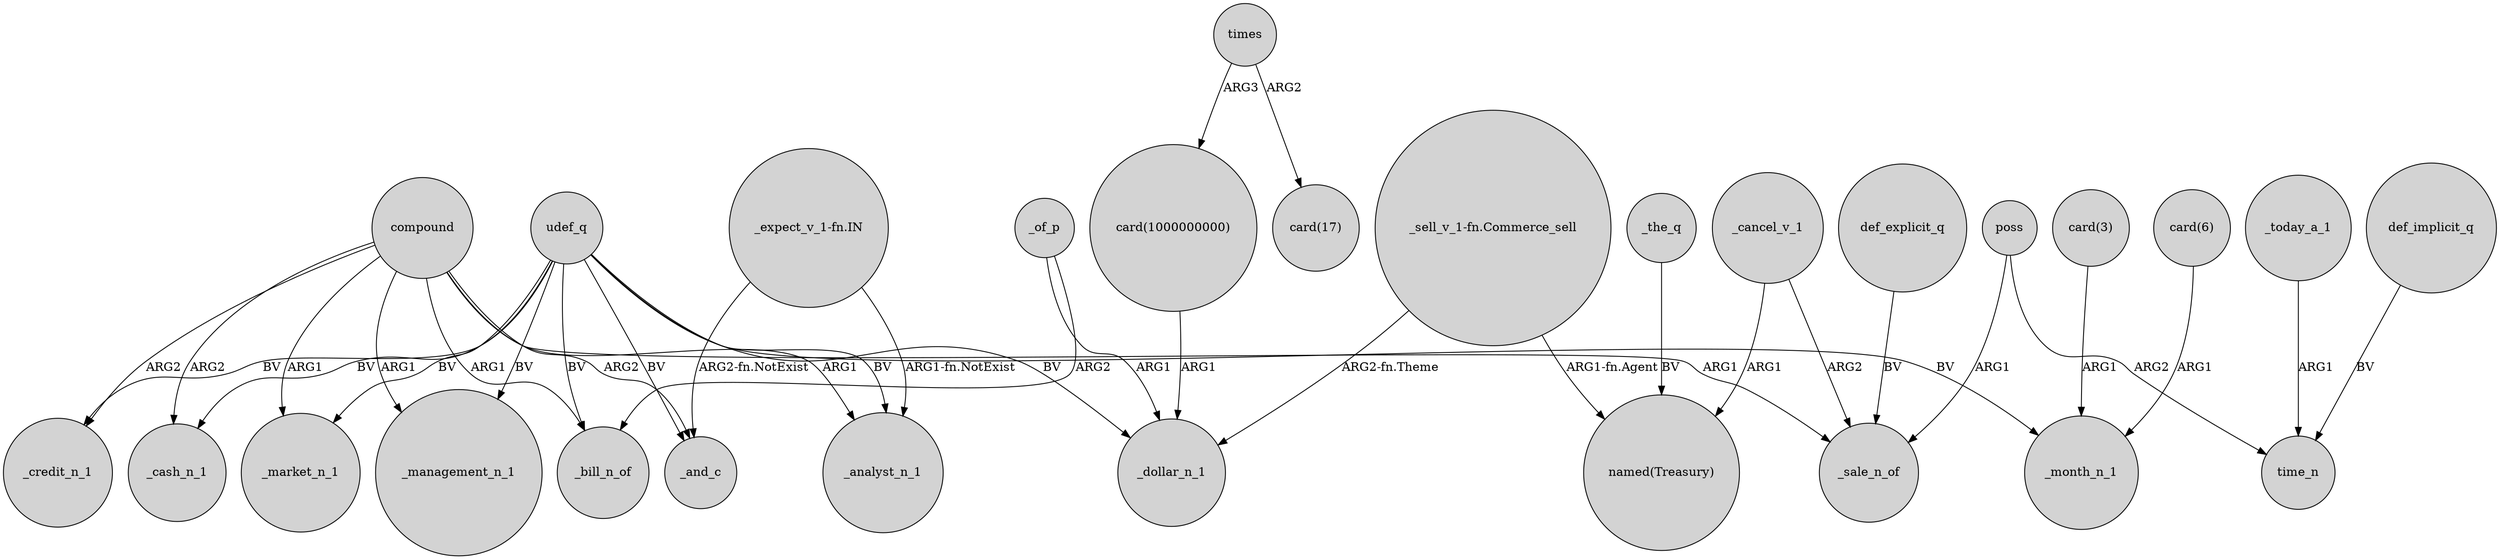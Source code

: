 digraph {
	node [shape=circle style=filled]
	_cancel_v_1 -> _sale_n_of [label=ARG2]
	_today_a_1 -> time_n [label=ARG1]
	_cancel_v_1 -> "named(Treasury)" [label=ARG1]
	compound -> _bill_n_of [label=ARG1]
	udef_q -> _credit_n_1 [label=BV]
	udef_q -> _cash_n_1 [label=BV]
	_of_p -> _dollar_n_1 [label=ARG1]
	compound -> _credit_n_1 [label=ARG2]
	"_expect_v_1-fn.IN" -> _and_c [label="ARG2-fn.NotExist"]
	poss -> time_n [label=ARG2]
	udef_q -> _bill_n_of [label=BV]
	udef_q -> _market_n_1 [label=BV]
	_of_p -> _bill_n_of [label=ARG2]
	def_explicit_q -> _sale_n_of [label=BV]
	compound -> _management_n_1 [label=ARG1]
	udef_q -> _month_n_1 [label=BV]
	udef_q -> _management_n_1 [label=BV]
	times -> "card(1000000000)" [label=ARG3]
	compound -> _and_c [label=ARG2]
	"_expect_v_1-fn.IN" -> _analyst_n_1 [label="ARG1-fn.NotExist"]
	poss -> _sale_n_of [label=ARG1]
	"_sell_v_1-fn.Commerce_sell" -> _dollar_n_1 [label="ARG2-fn.Theme"]
	_the_q -> "named(Treasury)" [label=BV]
	"card(3)" -> _month_n_1 [label=ARG1]
	compound -> _cash_n_1 [label=ARG2]
	times -> "card(17)" [label=ARG2]
	compound -> _market_n_1 [label=ARG1]
	"card(6)" -> _month_n_1 [label=ARG1]
	"_sell_v_1-fn.Commerce_sell" -> "named(Treasury)" [label="ARG1-fn.Agent"]
	"card(1000000000)" -> _dollar_n_1 [label=ARG1]
	udef_q -> _and_c [label=BV]
	udef_q -> _analyst_n_1 [label=BV]
	compound -> _sale_n_of [label=ARG1]
	udef_q -> _dollar_n_1 [label=BV]
	def_implicit_q -> time_n [label=BV]
	compound -> _analyst_n_1 [label=ARG1]
}
